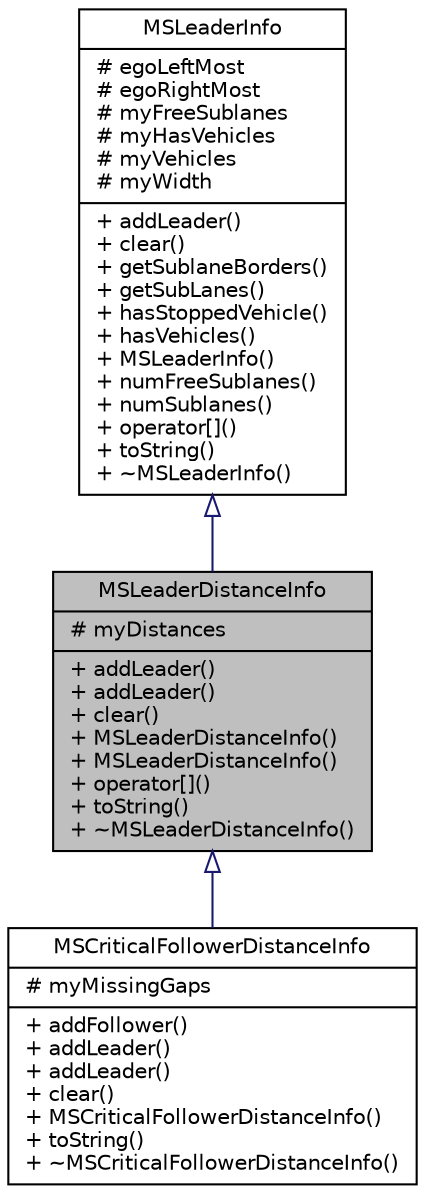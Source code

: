 digraph "MSLeaderDistanceInfo"
{
  edge [fontname="Helvetica",fontsize="10",labelfontname="Helvetica",labelfontsize="10"];
  node [fontname="Helvetica",fontsize="10",shape=record];
  Node0 [label="{MSLeaderDistanceInfo\n|# myDistances\l|+ addLeader()\l+ addLeader()\l+ clear()\l+ MSLeaderDistanceInfo()\l+ MSLeaderDistanceInfo()\l+ operator[]()\l+ toString()\l+ ~MSLeaderDistanceInfo()\l}",height=0.2,width=0.4,color="black", fillcolor="grey75", style="filled", fontcolor="black"];
  Node1 -> Node0 [dir="back",color="midnightblue",fontsize="10",style="solid",arrowtail="onormal",fontname="Helvetica"];
  Node1 [label="{MSLeaderInfo\n|# egoLeftMost\l# egoRightMost\l# myFreeSublanes\l# myHasVehicles\l# myVehicles\l# myWidth\l|+ addLeader()\l+ clear()\l+ getSublaneBorders()\l+ getSubLanes()\l+ hasStoppedVehicle()\l+ hasVehicles()\l+ MSLeaderInfo()\l+ numFreeSublanes()\l+ numSublanes()\l+ operator[]()\l+ toString()\l+ ~MSLeaderInfo()\l}",height=0.2,width=0.4,color="black", fillcolor="white", style="filled",URL="$d2/dd2/class_m_s_leader_info.html"];
  Node0 -> Node2 [dir="back",color="midnightblue",fontsize="10",style="solid",arrowtail="onormal",fontname="Helvetica"];
  Node2 [label="{MSCriticalFollowerDistanceInfo\n|# myMissingGaps\l|+ addFollower()\l+ addLeader()\l+ addLeader()\l+ clear()\l+ MSCriticalFollowerDistanceInfo()\l+ toString()\l+ ~MSCriticalFollowerDistanceInfo()\l}",height=0.2,width=0.4,color="black", fillcolor="white", style="filled",URL="$df/d87/class_m_s_critical_follower_distance_info.html"];
}
